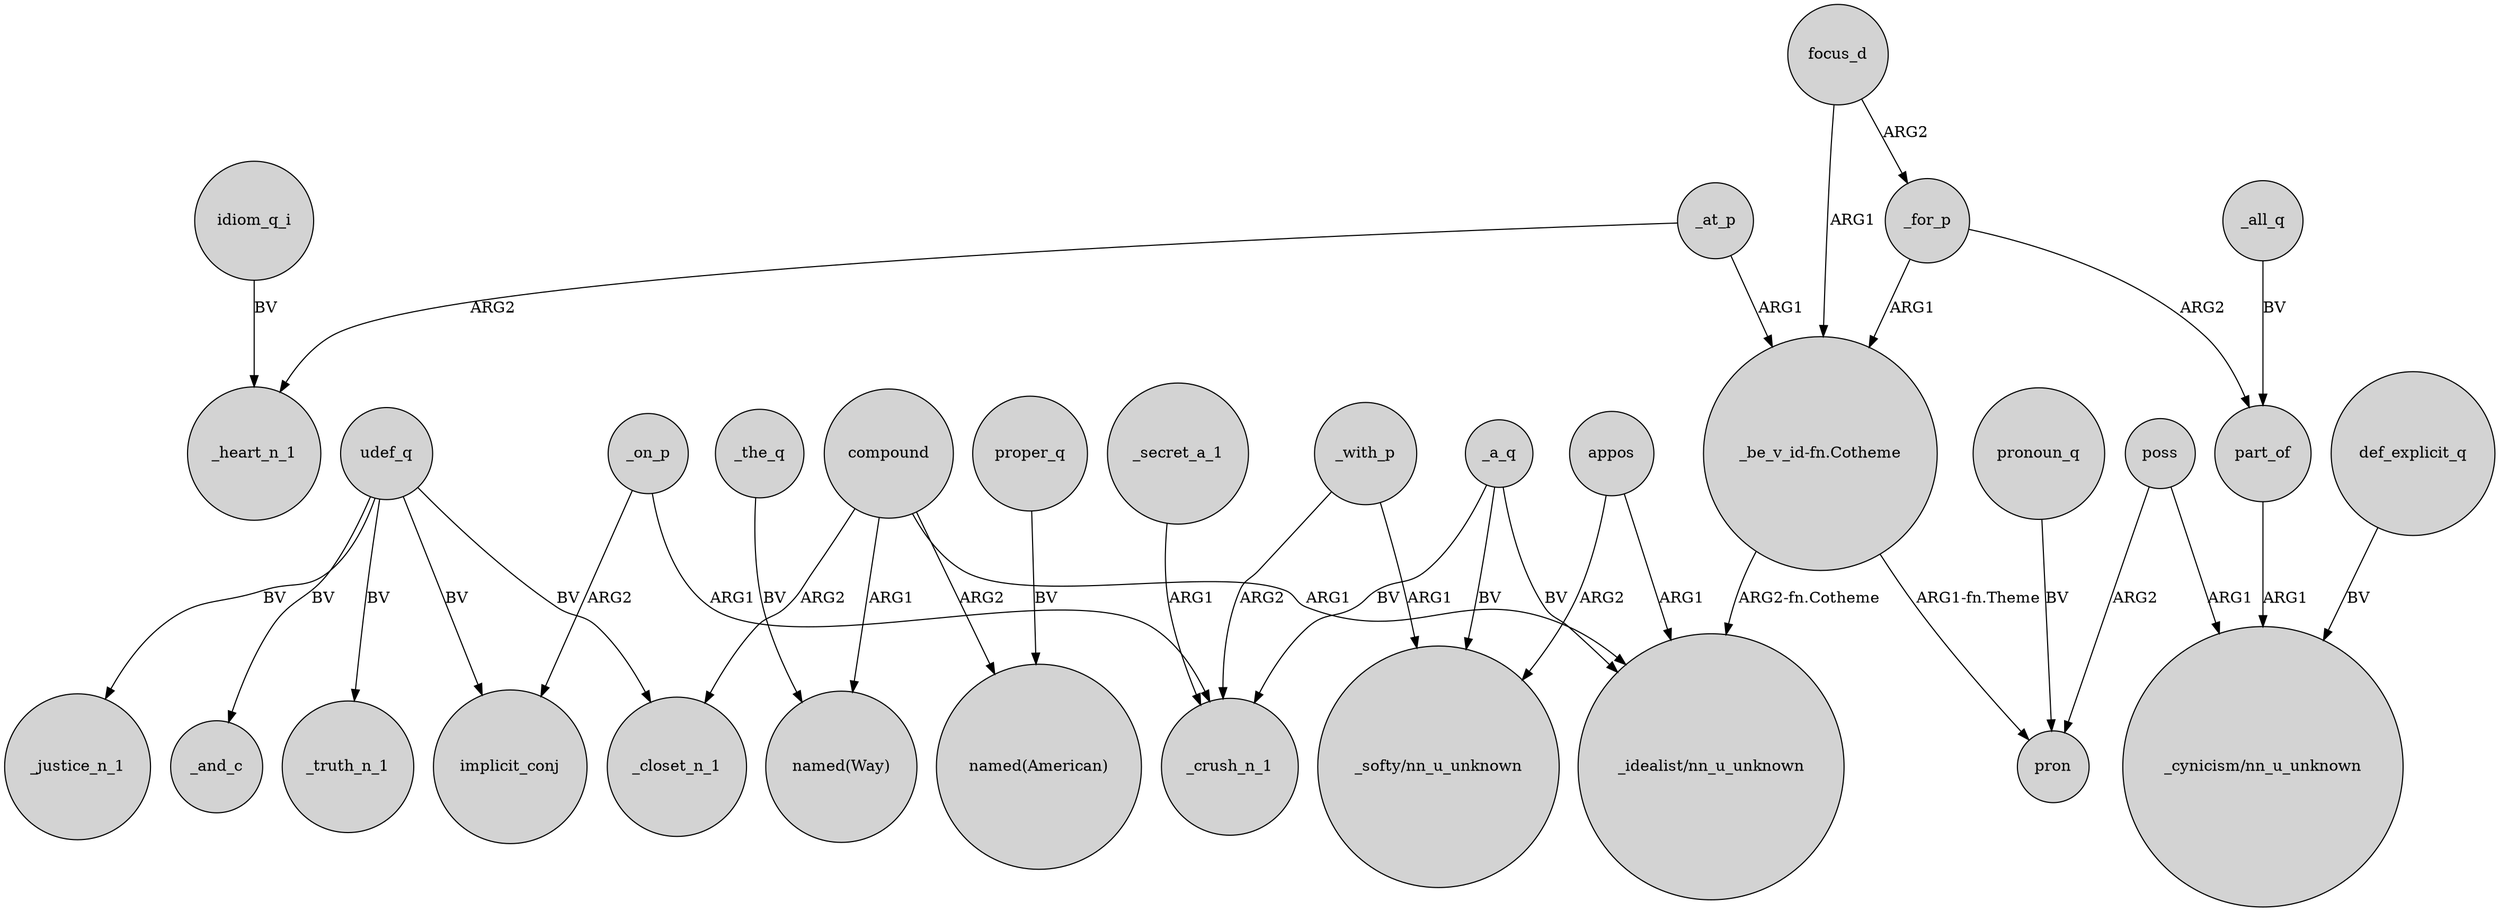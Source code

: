digraph {
	node [shape=circle style=filled]
	_at_p -> _heart_n_1 [label=ARG2]
	_with_p -> "_softy/nn_u_unknown" [label=ARG1]
	_secret_a_1 -> _crush_n_1 [label=ARG1]
	compound -> "_idealist/nn_u_unknown" [label=ARG1]
	_a_q -> _crush_n_1 [label=BV]
	_for_p -> part_of [label=ARG2]
	poss -> "_cynicism/nn_u_unknown" [label=ARG1]
	appos -> "_softy/nn_u_unknown" [label=ARG2]
	_all_q -> part_of [label=BV]
	udef_q -> _and_c [label=BV]
	udef_q -> _closet_n_1 [label=BV]
	_on_p -> _crush_n_1 [label=ARG1]
	pronoun_q -> pron [label=BV]
	_a_q -> "_softy/nn_u_unknown" [label=BV]
	poss -> pron [label=ARG2]
	compound -> _closet_n_1 [label=ARG2]
	_a_q -> "_idealist/nn_u_unknown" [label=BV]
	"_be_v_id-fn.Cotheme" -> pron [label="ARG1-fn.Theme"]
	compound -> "named(Way)" [label=ARG1]
	part_of -> "_cynicism/nn_u_unknown" [label=ARG1]
	idiom_q_i -> _heart_n_1 [label=BV]
	focus_d -> "_be_v_id-fn.Cotheme" [label=ARG1]
	udef_q -> _truth_n_1 [label=BV]
	udef_q -> _justice_n_1 [label=BV]
	def_explicit_q -> "_cynicism/nn_u_unknown" [label=BV]
	_at_p -> "_be_v_id-fn.Cotheme" [label=ARG1]
	appos -> "_idealist/nn_u_unknown" [label=ARG1]
	_on_p -> implicit_conj [label=ARG2]
	compound -> "named(American)" [label=ARG2]
	_with_p -> _crush_n_1 [label=ARG2]
	focus_d -> _for_p [label=ARG2]
	"_be_v_id-fn.Cotheme" -> "_idealist/nn_u_unknown" [label="ARG2-fn.Cotheme"]
	proper_q -> "named(American)" [label=BV]
	_for_p -> "_be_v_id-fn.Cotheme" [label=ARG1]
	udef_q -> implicit_conj [label=BV]
	_the_q -> "named(Way)" [label=BV]
}
